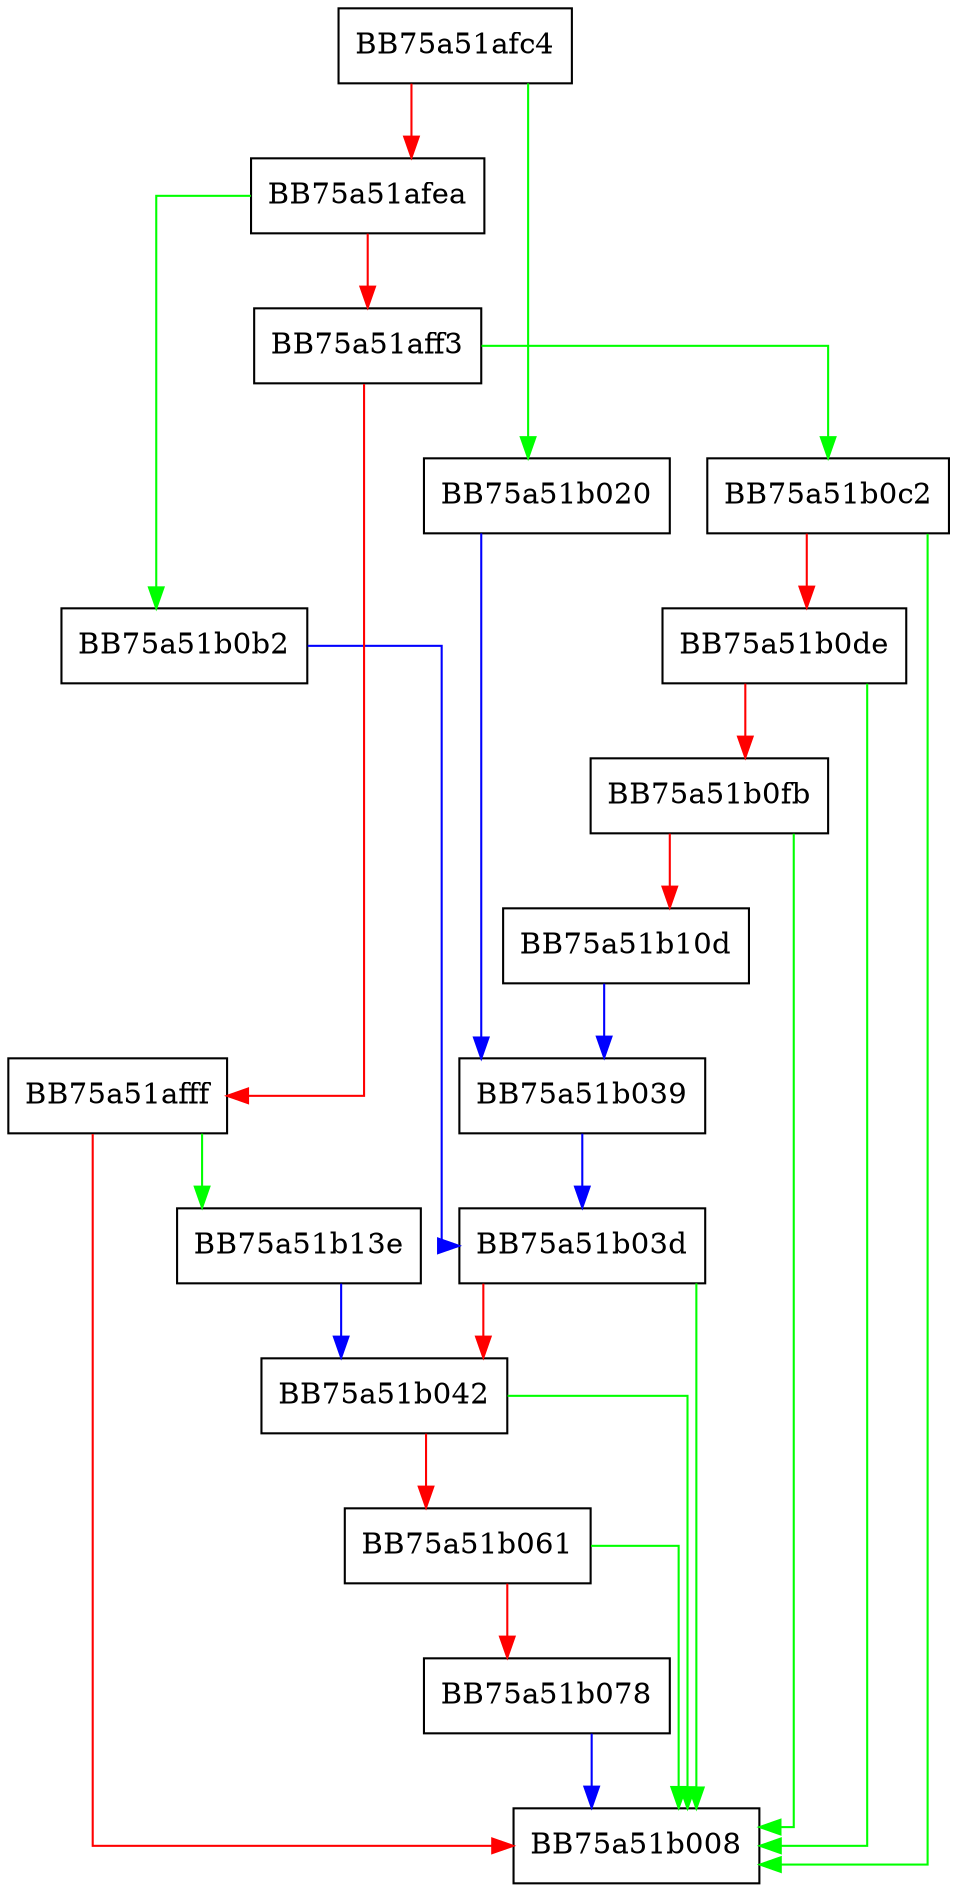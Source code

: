 digraph algoscan {
  node [shape="box"];
  graph [splines=ortho];
  BB75a51afc4 -> BB75a51b020 [color="green"];
  BB75a51afc4 -> BB75a51afea [color="red"];
  BB75a51afea -> BB75a51b0b2 [color="green"];
  BB75a51afea -> BB75a51aff3 [color="red"];
  BB75a51aff3 -> BB75a51b0c2 [color="green"];
  BB75a51aff3 -> BB75a51afff [color="red"];
  BB75a51afff -> BB75a51b13e [color="green"];
  BB75a51afff -> BB75a51b008 [color="red"];
  BB75a51b020 -> BB75a51b039 [color="blue"];
  BB75a51b039 -> BB75a51b03d [color="blue"];
  BB75a51b03d -> BB75a51b008 [color="green"];
  BB75a51b03d -> BB75a51b042 [color="red"];
  BB75a51b042 -> BB75a51b008 [color="green"];
  BB75a51b042 -> BB75a51b061 [color="red"];
  BB75a51b061 -> BB75a51b008 [color="green"];
  BB75a51b061 -> BB75a51b078 [color="red"];
  BB75a51b078 -> BB75a51b008 [color="blue"];
  BB75a51b0b2 -> BB75a51b03d [color="blue"];
  BB75a51b0c2 -> BB75a51b008 [color="green"];
  BB75a51b0c2 -> BB75a51b0de [color="red"];
  BB75a51b0de -> BB75a51b008 [color="green"];
  BB75a51b0de -> BB75a51b0fb [color="red"];
  BB75a51b0fb -> BB75a51b008 [color="green"];
  BB75a51b0fb -> BB75a51b10d [color="red"];
  BB75a51b10d -> BB75a51b039 [color="blue"];
  BB75a51b13e -> BB75a51b042 [color="blue"];
}